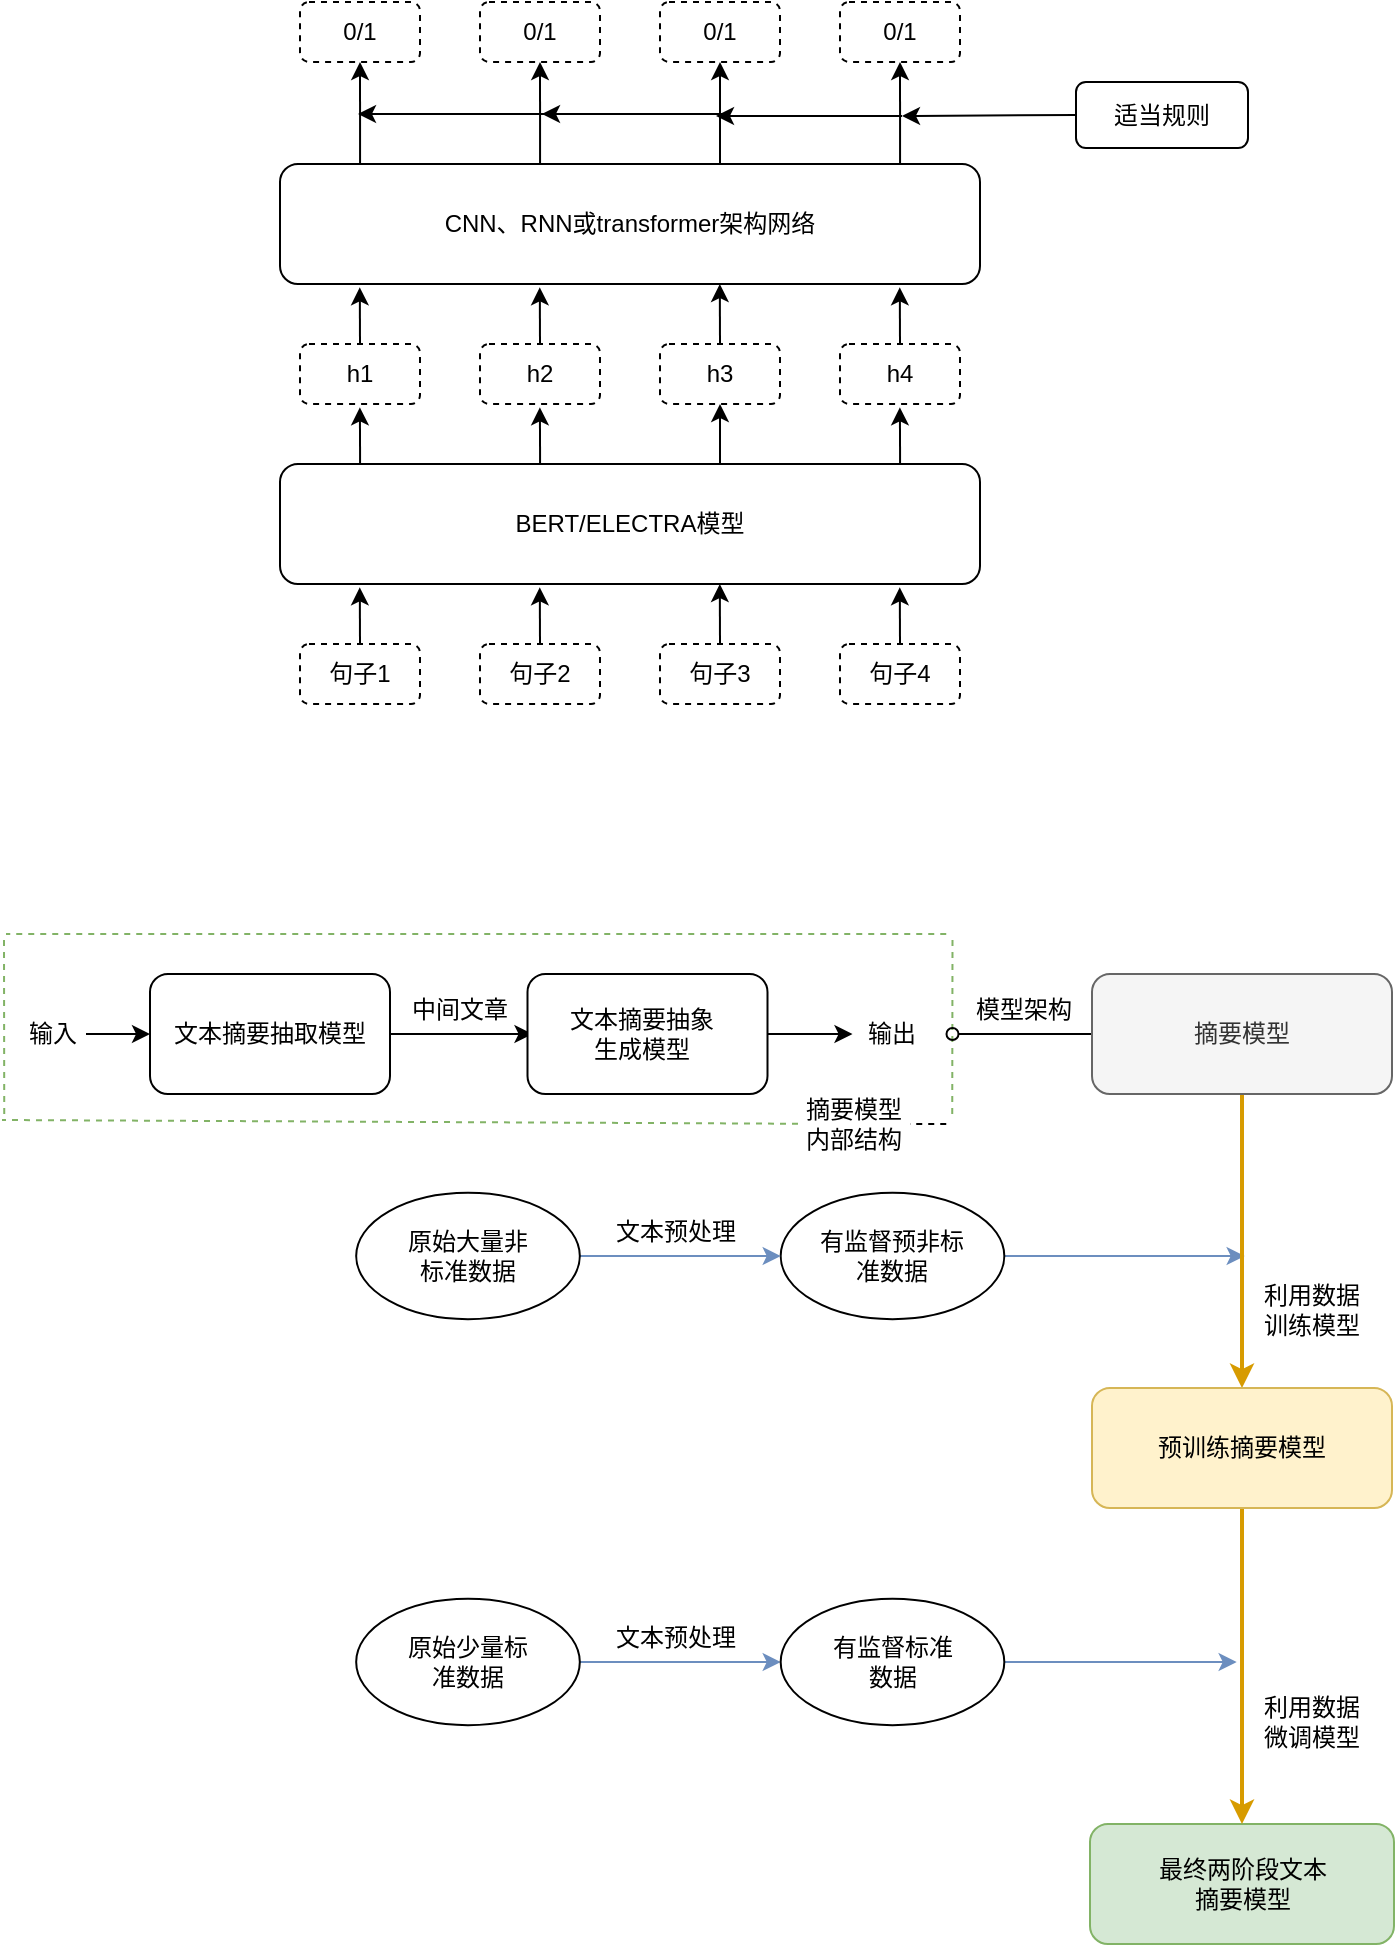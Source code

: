 <mxfile version="20.6.2" type="github">
  <diagram id="DylYnQjOaM4mkceM2j5T" name="第 1 页">
    <mxGraphModel dx="1162" dy="773" grid="0" gridSize="10" guides="1" tooltips="1" connect="1" arrows="1" fold="1" page="1" pageScale="1" pageWidth="827" pageHeight="1169" math="0" shadow="0">
      <root>
        <mxCell id="0" />
        <mxCell id="1" parent="0" />
        <mxCell id="D7TorbNY_m7ccGMIV4Rw-81" style="edgeStyle=orthogonalEdgeStyle;rounded=0;orthogonalLoop=1;jettySize=auto;html=1;entryX=0;entryY=0.5;entryDx=0;entryDy=0;fillColor=#dae8fc;strokeColor=#6c8ebf;" edge="1" parent="1" source="D7TorbNY_m7ccGMIV4Rw-78" target="D7TorbNY_m7ccGMIV4Rw-76">
          <mxGeometry relative="1" as="geometry" />
        </mxCell>
        <mxCell id="D7TorbNY_m7ccGMIV4Rw-78" value="" style="ellipse;whiteSpace=wrap;html=1;rounded=0;strokeColor=default;strokeWidth=1;" vertex="1" parent="1">
          <mxGeometry x="226.09" y="863.38" width="111.82" height="63.25" as="geometry" />
        </mxCell>
        <mxCell id="D7TorbNY_m7ccGMIV4Rw-82" style="edgeStyle=orthogonalEdgeStyle;rounded=0;orthogonalLoop=1;jettySize=auto;html=1;fillColor=#dae8fc;strokeColor=#6c8ebf;" edge="1" parent="1" source="D7TorbNY_m7ccGMIV4Rw-76">
          <mxGeometry relative="1" as="geometry">
            <mxPoint x="666.333" y="894.995" as="targetPoint" />
          </mxGeometry>
        </mxCell>
        <mxCell id="D7TorbNY_m7ccGMIV4Rw-76" value="" style="ellipse;whiteSpace=wrap;html=1;rounded=0;strokeColor=default;strokeWidth=1;" vertex="1" parent="1">
          <mxGeometry x="438.34" y="863.37" width="111.82" height="63.25" as="geometry" />
        </mxCell>
        <mxCell id="D7TorbNY_m7ccGMIV4Rw-80" style="edgeStyle=orthogonalEdgeStyle;rounded=0;orthogonalLoop=1;jettySize=auto;html=1;fillColor=#dae8fc;strokeColor=#6c8ebf;" edge="1" parent="1" source="D7TorbNY_m7ccGMIV4Rw-77">
          <mxGeometry relative="1" as="geometry">
            <mxPoint x="670.333" y="691.995" as="targetPoint" />
          </mxGeometry>
        </mxCell>
        <mxCell id="D7TorbNY_m7ccGMIV4Rw-77" value="" style="ellipse;whiteSpace=wrap;html=1;rounded=0;strokeColor=default;strokeWidth=1;" vertex="1" parent="1">
          <mxGeometry x="438.34" y="660.37" width="111.82" height="63.25" as="geometry" />
        </mxCell>
        <mxCell id="D7TorbNY_m7ccGMIV4Rw-79" style="edgeStyle=orthogonalEdgeStyle;rounded=0;orthogonalLoop=1;jettySize=auto;html=1;entryX=0;entryY=0.5;entryDx=0;entryDy=0;fillColor=#dae8fc;strokeColor=#6c8ebf;" edge="1" parent="1" source="D7TorbNY_m7ccGMIV4Rw-75" target="D7TorbNY_m7ccGMIV4Rw-77">
          <mxGeometry relative="1" as="geometry" />
        </mxCell>
        <mxCell id="D7TorbNY_m7ccGMIV4Rw-75" value="" style="ellipse;whiteSpace=wrap;html=1;rounded=0;strokeColor=default;strokeWidth=1;" vertex="1" parent="1">
          <mxGeometry x="226.09" y="660.38" width="111.82" height="63.25" as="geometry" />
        </mxCell>
        <mxCell id="D7TorbNY_m7ccGMIV4Rw-29" value="输入" style="text;html=1;strokeColor=none;fillColor=none;align=center;verticalAlign=middle;whiteSpace=wrap;rounded=0;" vertex="1" parent="1">
          <mxGeometry x="58" y="566" width="33" height="30" as="geometry" />
        </mxCell>
        <mxCell id="PNbQO5fA-VHTfyRlcOsc-1" value="BERT/ELECTRA模型" style="rounded=1;whiteSpace=wrap;html=1;" parent="1" vertex="1">
          <mxGeometry x="188" y="296" width="350" height="60" as="geometry" />
        </mxCell>
        <mxCell id="PNbQO5fA-VHTfyRlcOsc-2" value="CNN、RNN或transformer架构网络" style="rounded=1;whiteSpace=wrap;html=1;" parent="1" vertex="1">
          <mxGeometry x="188" y="146" width="350" height="60" as="geometry" />
        </mxCell>
        <mxCell id="PNbQO5fA-VHTfyRlcOsc-4" value="句子1" style="text;html=1;strokeColor=default;fillColor=none;align=center;verticalAlign=middle;whiteSpace=wrap;rounded=1;dashed=1;" parent="1" vertex="1">
          <mxGeometry x="198" y="386" width="60" height="30" as="geometry" />
        </mxCell>
        <mxCell id="PNbQO5fA-VHTfyRlcOsc-9" value="" style="endArrow=classic;html=1;rounded=0;exitX=0.5;exitY=0;exitDx=0;exitDy=0;entryX=0.114;entryY=1.028;entryDx=0;entryDy=0;entryPerimeter=0;" parent="1" source="PNbQO5fA-VHTfyRlcOsc-4" target="PNbQO5fA-VHTfyRlcOsc-1" edge="1">
          <mxGeometry width="50" height="50" relative="1" as="geometry">
            <mxPoint x="388" y="356" as="sourcePoint" />
            <mxPoint x="438" y="306" as="targetPoint" />
          </mxGeometry>
        </mxCell>
        <mxCell id="PNbQO5fA-VHTfyRlcOsc-20" value="句子2" style="text;html=1;strokeColor=default;fillColor=none;align=center;verticalAlign=middle;whiteSpace=wrap;rounded=1;dashed=1;" parent="1" vertex="1">
          <mxGeometry x="288" y="386" width="60" height="30" as="geometry" />
        </mxCell>
        <mxCell id="PNbQO5fA-VHTfyRlcOsc-21" value="" style="endArrow=classic;html=1;rounded=0;exitX=0.5;exitY=0;exitDx=0;exitDy=0;entryX=0.114;entryY=1.028;entryDx=0;entryDy=0;entryPerimeter=0;" parent="1" source="PNbQO5fA-VHTfyRlcOsc-20" edge="1">
          <mxGeometry width="50" height="50" relative="1" as="geometry">
            <mxPoint x="478" y="356" as="sourcePoint" />
            <mxPoint x="317.9" y="357.68" as="targetPoint" />
          </mxGeometry>
        </mxCell>
        <mxCell id="PNbQO5fA-VHTfyRlcOsc-22" value="句子3" style="text;html=1;strokeColor=default;fillColor=none;align=center;verticalAlign=middle;whiteSpace=wrap;rounded=1;dashed=1;" parent="1" vertex="1">
          <mxGeometry x="378" y="386" width="60" height="30" as="geometry" />
        </mxCell>
        <mxCell id="PNbQO5fA-VHTfyRlcOsc-23" value="" style="endArrow=classic;html=1;rounded=0;exitX=0.5;exitY=0;exitDx=0;exitDy=0;entryX=0.114;entryY=1.028;entryDx=0;entryDy=0;entryPerimeter=0;" parent="1" source="PNbQO5fA-VHTfyRlcOsc-22" edge="1">
          <mxGeometry width="50" height="50" relative="1" as="geometry">
            <mxPoint x="568" y="354.32" as="sourcePoint" />
            <mxPoint x="407.9" y="356.0" as="targetPoint" />
          </mxGeometry>
        </mxCell>
        <mxCell id="PNbQO5fA-VHTfyRlcOsc-24" value="句子4" style="text;html=1;strokeColor=default;fillColor=none;align=center;verticalAlign=middle;whiteSpace=wrap;rounded=1;dashed=1;" parent="1" vertex="1">
          <mxGeometry x="468" y="386" width="60" height="30" as="geometry" />
        </mxCell>
        <mxCell id="PNbQO5fA-VHTfyRlcOsc-25" value="" style="endArrow=classic;html=1;rounded=0;exitX=0.5;exitY=0;exitDx=0;exitDy=0;entryX=0.114;entryY=1.028;entryDx=0;entryDy=0;entryPerimeter=0;" parent="1" source="PNbQO5fA-VHTfyRlcOsc-24" edge="1">
          <mxGeometry width="50" height="50" relative="1" as="geometry">
            <mxPoint x="658" y="356" as="sourcePoint" />
            <mxPoint x="497.9" y="357.68" as="targetPoint" />
          </mxGeometry>
        </mxCell>
        <mxCell id="PNbQO5fA-VHTfyRlcOsc-26" value="h1" style="text;html=1;strokeColor=default;fillColor=none;align=center;verticalAlign=middle;whiteSpace=wrap;rounded=1;dashed=1;" parent="1" vertex="1">
          <mxGeometry x="198" y="236" width="60" height="30" as="geometry" />
        </mxCell>
        <mxCell id="PNbQO5fA-VHTfyRlcOsc-27" value="" style="endArrow=classic;html=1;rounded=0;exitX=0.5;exitY=0;exitDx=0;exitDy=0;entryX=0.114;entryY=1.028;entryDx=0;entryDy=0;entryPerimeter=0;" parent="1" source="PNbQO5fA-VHTfyRlcOsc-26" edge="1">
          <mxGeometry width="50" height="50" relative="1" as="geometry">
            <mxPoint x="388" y="206" as="sourcePoint" />
            <mxPoint x="227.9" y="207.68" as="targetPoint" />
          </mxGeometry>
        </mxCell>
        <mxCell id="PNbQO5fA-VHTfyRlcOsc-28" value="h2" style="text;html=1;strokeColor=default;fillColor=none;align=center;verticalAlign=middle;whiteSpace=wrap;rounded=1;dashed=1;" parent="1" vertex="1">
          <mxGeometry x="288" y="236" width="60" height="30" as="geometry" />
        </mxCell>
        <mxCell id="PNbQO5fA-VHTfyRlcOsc-29" value="" style="endArrow=classic;html=1;rounded=0;exitX=0.5;exitY=0;exitDx=0;exitDy=0;entryX=0.114;entryY=1.028;entryDx=0;entryDy=0;entryPerimeter=0;" parent="1" source="PNbQO5fA-VHTfyRlcOsc-28" edge="1">
          <mxGeometry width="50" height="50" relative="1" as="geometry">
            <mxPoint x="478" y="206" as="sourcePoint" />
            <mxPoint x="317.9" y="207.68" as="targetPoint" />
          </mxGeometry>
        </mxCell>
        <mxCell id="PNbQO5fA-VHTfyRlcOsc-30" value="h3" style="text;html=1;strokeColor=default;fillColor=none;align=center;verticalAlign=middle;whiteSpace=wrap;rounded=1;dashed=1;" parent="1" vertex="1">
          <mxGeometry x="378" y="236" width="60" height="30" as="geometry" />
        </mxCell>
        <mxCell id="PNbQO5fA-VHTfyRlcOsc-31" value="" style="endArrow=classic;html=1;rounded=0;exitX=0.5;exitY=0;exitDx=0;exitDy=0;entryX=0.114;entryY=1.028;entryDx=0;entryDy=0;entryPerimeter=0;" parent="1" source="PNbQO5fA-VHTfyRlcOsc-30" edge="1">
          <mxGeometry width="50" height="50" relative="1" as="geometry">
            <mxPoint x="568" y="204.32" as="sourcePoint" />
            <mxPoint x="407.9" y="206" as="targetPoint" />
          </mxGeometry>
        </mxCell>
        <mxCell id="PNbQO5fA-VHTfyRlcOsc-32" value="h4" style="text;html=1;strokeColor=default;fillColor=none;align=center;verticalAlign=middle;whiteSpace=wrap;rounded=1;dashed=1;" parent="1" vertex="1">
          <mxGeometry x="468" y="236" width="60" height="30" as="geometry" />
        </mxCell>
        <mxCell id="PNbQO5fA-VHTfyRlcOsc-33" value="" style="endArrow=classic;html=1;rounded=0;exitX=0.5;exitY=0;exitDx=0;exitDy=0;entryX=0.114;entryY=1.028;entryDx=0;entryDy=0;entryPerimeter=0;" parent="1" source="PNbQO5fA-VHTfyRlcOsc-32" edge="1">
          <mxGeometry width="50" height="50" relative="1" as="geometry">
            <mxPoint x="658" y="206" as="sourcePoint" />
            <mxPoint x="497.9" y="207.68" as="targetPoint" />
          </mxGeometry>
        </mxCell>
        <mxCell id="PNbQO5fA-VHTfyRlcOsc-34" value="" style="endArrow=classic;html=1;rounded=0;exitX=0.5;exitY=0;exitDx=0;exitDy=0;entryX=0.114;entryY=1.028;entryDx=0;entryDy=0;entryPerimeter=0;" parent="1" edge="1">
          <mxGeometry width="50" height="50" relative="1" as="geometry">
            <mxPoint x="228.05" y="296" as="sourcePoint" />
            <mxPoint x="227.95" y="267.68" as="targetPoint" />
          </mxGeometry>
        </mxCell>
        <mxCell id="PNbQO5fA-VHTfyRlcOsc-35" value="" style="endArrow=classic;html=1;rounded=0;exitX=0.5;exitY=0;exitDx=0;exitDy=0;entryX=0.114;entryY=1.028;entryDx=0;entryDy=0;entryPerimeter=0;" parent="1" edge="1">
          <mxGeometry width="50" height="50" relative="1" as="geometry">
            <mxPoint x="318.05" y="296" as="sourcePoint" />
            <mxPoint x="317.95" y="267.68" as="targetPoint" />
          </mxGeometry>
        </mxCell>
        <mxCell id="PNbQO5fA-VHTfyRlcOsc-36" value="" style="endArrow=classic;html=1;rounded=0;" parent="1" edge="1">
          <mxGeometry width="50" height="50" relative="1" as="geometry">
            <mxPoint x="408" y="296" as="sourcePoint" />
            <mxPoint x="408" y="266" as="targetPoint" />
          </mxGeometry>
        </mxCell>
        <mxCell id="PNbQO5fA-VHTfyRlcOsc-37" value="" style="endArrow=classic;html=1;rounded=0;exitX=0.5;exitY=0;exitDx=0;exitDy=0;entryX=0.114;entryY=1.028;entryDx=0;entryDy=0;entryPerimeter=0;" parent="1" edge="1">
          <mxGeometry width="50" height="50" relative="1" as="geometry">
            <mxPoint x="498.05" y="296" as="sourcePoint" />
            <mxPoint x="497.95" y="267.68" as="targetPoint" />
          </mxGeometry>
        </mxCell>
        <mxCell id="PNbQO5fA-VHTfyRlcOsc-48" value="0/1" style="text;html=1;strokeColor=default;fillColor=none;align=center;verticalAlign=middle;whiteSpace=wrap;rounded=1;dashed=1;" parent="1" vertex="1">
          <mxGeometry x="198" y="65" width="60" height="30" as="geometry" />
        </mxCell>
        <mxCell id="PNbQO5fA-VHTfyRlcOsc-49" value="0/1" style="text;html=1;strokeColor=default;fillColor=none;align=center;verticalAlign=middle;whiteSpace=wrap;rounded=1;dashed=1;" parent="1" vertex="1">
          <mxGeometry x="288" y="65" width="60" height="30" as="geometry" />
        </mxCell>
        <mxCell id="PNbQO5fA-VHTfyRlcOsc-50" value="0/1" style="text;html=1;strokeColor=default;fillColor=none;align=center;verticalAlign=middle;whiteSpace=wrap;rounded=1;dashed=1;" parent="1" vertex="1">
          <mxGeometry x="378" y="65" width="60" height="30" as="geometry" />
        </mxCell>
        <mxCell id="PNbQO5fA-VHTfyRlcOsc-51" value="0/1" style="text;html=1;strokeColor=default;fillColor=none;align=center;verticalAlign=middle;whiteSpace=wrap;rounded=1;dashed=1;" parent="1" vertex="1">
          <mxGeometry x="468" y="65" width="60" height="30" as="geometry" />
        </mxCell>
        <mxCell id="PNbQO5fA-VHTfyRlcOsc-52" value="" style="endArrow=classic;html=1;rounded=0;exitX=0.5;exitY=0;exitDx=0;exitDy=0;entryX=0.5;entryY=1;entryDx=0;entryDy=0;" parent="1" edge="1" target="PNbQO5fA-VHTfyRlcOsc-48">
          <mxGeometry width="50" height="50" relative="1" as="geometry">
            <mxPoint x="228.05" y="146" as="sourcePoint" />
            <mxPoint x="227.95" y="117.68" as="targetPoint" />
          </mxGeometry>
        </mxCell>
        <mxCell id="PNbQO5fA-VHTfyRlcOsc-53" value="" style="endArrow=classic;html=1;rounded=0;exitX=0.5;exitY=0;exitDx=0;exitDy=0;entryX=0.5;entryY=1;entryDx=0;entryDy=0;" parent="1" edge="1" target="PNbQO5fA-VHTfyRlcOsc-49">
          <mxGeometry width="50" height="50" relative="1" as="geometry">
            <mxPoint x="318.05" y="146" as="sourcePoint" />
            <mxPoint x="317.95" y="117.68" as="targetPoint" />
          </mxGeometry>
        </mxCell>
        <mxCell id="PNbQO5fA-VHTfyRlcOsc-54" value="" style="endArrow=classic;html=1;rounded=0;entryX=0.5;entryY=1;entryDx=0;entryDy=0;" parent="1" edge="1" target="PNbQO5fA-VHTfyRlcOsc-50">
          <mxGeometry width="50" height="50" relative="1" as="geometry">
            <mxPoint x="408" y="146" as="sourcePoint" />
            <mxPoint x="404" y="110" as="targetPoint" />
          </mxGeometry>
        </mxCell>
        <mxCell id="PNbQO5fA-VHTfyRlcOsc-55" value="" style="endArrow=classic;html=1;rounded=0;exitX=0.5;exitY=0;exitDx=0;exitDy=0;entryX=0.5;entryY=1;entryDx=0;entryDy=0;" parent="1" edge="1" target="PNbQO5fA-VHTfyRlcOsc-51">
          <mxGeometry width="50" height="50" relative="1" as="geometry">
            <mxPoint x="498.05" y="146" as="sourcePoint" />
            <mxPoint x="497.95" y="117.68" as="targetPoint" />
          </mxGeometry>
        </mxCell>
        <mxCell id="D7TorbNY_m7ccGMIV4Rw-1" value="适当规则" style="rounded=1;whiteSpace=wrap;html=1;" vertex="1" parent="1">
          <mxGeometry x="586" y="105" width="86" height="33" as="geometry" />
        </mxCell>
        <mxCell id="D7TorbNY_m7ccGMIV4Rw-2" value="" style="endArrow=classic;html=1;rounded=0;exitX=0;exitY=0.5;exitDx=0;exitDy=0;" edge="1" parent="1" source="D7TorbNY_m7ccGMIV4Rw-1">
          <mxGeometry width="50" height="50" relative="1" as="geometry">
            <mxPoint x="385" y="359" as="sourcePoint" />
            <mxPoint x="499" y="122" as="targetPoint" />
          </mxGeometry>
        </mxCell>
        <mxCell id="D7TorbNY_m7ccGMIV4Rw-3" value="" style="endArrow=classic;html=1;rounded=0;" edge="1" parent="1">
          <mxGeometry width="50" height="50" relative="1" as="geometry">
            <mxPoint x="499" y="122" as="sourcePoint" />
            <mxPoint x="406" y="122" as="targetPoint" />
          </mxGeometry>
        </mxCell>
        <mxCell id="D7TorbNY_m7ccGMIV4Rw-4" value="" style="endArrow=classic;html=1;rounded=0;" edge="1" parent="1">
          <mxGeometry width="50" height="50" relative="1" as="geometry">
            <mxPoint x="412" y="121" as="sourcePoint" />
            <mxPoint x="319" y="121" as="targetPoint" />
          </mxGeometry>
        </mxCell>
        <mxCell id="D7TorbNY_m7ccGMIV4Rw-5" value="" style="endArrow=classic;html=1;rounded=0;" edge="1" parent="1">
          <mxGeometry width="50" height="50" relative="1" as="geometry">
            <mxPoint x="320" y="121" as="sourcePoint" />
            <mxPoint x="227" y="121" as="targetPoint" />
          </mxGeometry>
        </mxCell>
        <mxCell id="D7TorbNY_m7ccGMIV4Rw-10" value="" style="rounded=1;whiteSpace=wrap;html=1;fillColor=#d5e8d4;strokeColor=#82b366;" vertex="1" parent="1">
          <mxGeometry x="593" y="976" width="152" height="60" as="geometry" />
        </mxCell>
        <mxCell id="D7TorbNY_m7ccGMIV4Rw-15" style="edgeStyle=orthogonalEdgeStyle;rounded=0;orthogonalLoop=1;jettySize=auto;html=1;entryX=0;entryY=0.5;entryDx=0;entryDy=0;" edge="1" parent="1" source="D7TorbNY_m7ccGMIV4Rw-16" target="D7TorbNY_m7ccGMIV4Rw-25">
          <mxGeometry relative="1" as="geometry" />
        </mxCell>
        <mxCell id="D7TorbNY_m7ccGMIV4Rw-16" value="" style="rounded=1;whiteSpace=wrap;html=1;" vertex="1" parent="1">
          <mxGeometry x="123" y="551" width="120" height="60" as="geometry" />
        </mxCell>
        <mxCell id="D7TorbNY_m7ccGMIV4Rw-17" value="文本摘要抽取模型" style="text;html=1;strokeColor=none;fillColor=none;align=center;verticalAlign=middle;whiteSpace=wrap;rounded=0;" vertex="1" parent="1">
          <mxGeometry x="128" y="566" width="110" height="30" as="geometry" />
        </mxCell>
        <mxCell id="D7TorbNY_m7ccGMIV4Rw-18" value="有监督预非标准数据" style="text;html=1;strokeColor=none;fillColor=none;align=center;verticalAlign=middle;whiteSpace=wrap;rounded=0;" vertex="1" parent="1">
          <mxGeometry x="454.25" y="677" width="80" height="30" as="geometry" />
        </mxCell>
        <mxCell id="D7TorbNY_m7ccGMIV4Rw-21" value="最终两阶段文本摘要模型" style="text;html=1;strokeColor=none;fillColor=none;align=center;verticalAlign=middle;whiteSpace=wrap;rounded=0;" vertex="1" parent="1">
          <mxGeometry x="622.75" y="991" width="92.5" height="30" as="geometry" />
        </mxCell>
        <mxCell id="D7TorbNY_m7ccGMIV4Rw-23" value="利用数据训练模型" style="text;html=1;strokeColor=none;fillColor=none;align=center;verticalAlign=middle;whiteSpace=wrap;rounded=0;" vertex="1" parent="1">
          <mxGeometry x="674" y="704" width="60" height="30" as="geometry" />
        </mxCell>
        <mxCell id="D7TorbNY_m7ccGMIV4Rw-24" value="" style="rounded=1;whiteSpace=wrap;html=1;" vertex="1" parent="1">
          <mxGeometry x="311.75" y="551" width="120" height="60" as="geometry" />
        </mxCell>
        <mxCell id="D7TorbNY_m7ccGMIV4Rw-25" value="文本摘要抽象&lt;br&gt;生成模型" style="text;html=1;strokeColor=none;fillColor=none;align=center;verticalAlign=middle;whiteSpace=wrap;rounded=0;" vertex="1" parent="1">
          <mxGeometry x="314.25" y="566" width="110" height="30" as="geometry" />
        </mxCell>
        <mxCell id="D7TorbNY_m7ccGMIV4Rw-27" value="" style="endArrow=classic;html=1;rounded=0;startArrow=none;" edge="1" parent="1" target="D7TorbNY_m7ccGMIV4Rw-25">
          <mxGeometry width="50" height="50" relative="1" as="geometry">
            <mxPoint x="314.25" y="574.529" as="sourcePoint" />
            <mxPoint x="314.25" y="580" as="targetPoint" />
          </mxGeometry>
        </mxCell>
        <mxCell id="D7TorbNY_m7ccGMIV4Rw-28" value="" style="endArrow=classic;html=1;rounded=0;exitX=1;exitY=0.5;exitDx=0;exitDy=0;" edge="1" parent="1" source="D7TorbNY_m7ccGMIV4Rw-24">
          <mxGeometry width="50" height="50" relative="1" as="geometry">
            <mxPoint x="94.25" y="591" as="sourcePoint" />
            <mxPoint x="474.25" y="581" as="targetPoint" />
          </mxGeometry>
        </mxCell>
        <mxCell id="D7TorbNY_m7ccGMIV4Rw-30" value="输出" style="text;html=1;strokeColor=none;fillColor=none;align=center;verticalAlign=middle;whiteSpace=wrap;rounded=0;" vertex="1" parent="1">
          <mxGeometry x="464.25" y="566" width="60" height="30" as="geometry" />
        </mxCell>
        <mxCell id="D7TorbNY_m7ccGMIV4Rw-31" value="中间文章" style="text;html=1;strokeColor=none;fillColor=none;align=center;verticalAlign=middle;whiteSpace=wrap;rounded=0;" vertex="1" parent="1">
          <mxGeometry x="248" y="554" width="60" height="30" as="geometry" />
        </mxCell>
        <mxCell id="D7TorbNY_m7ccGMIV4Rw-32" value="" style="endArrow=none;dashed=1;html=1;rounded=0;fillColor=#d5e8d4;strokeColor=#82b366;" edge="1" parent="1">
          <mxGeometry width="50" height="50" relative="1" as="geometry">
            <mxPoint x="50.12" y="621" as="sourcePoint" />
            <mxPoint x="50" y="533.5" as="targetPoint" />
          </mxGeometry>
        </mxCell>
        <mxCell id="D7TorbNY_m7ccGMIV4Rw-33" value="" style="endArrow=none;dashed=1;html=1;rounded=0;fillColor=#d5e8d4;strokeColor=#82b366;" edge="1" parent="1">
          <mxGeometry width="50" height="50" relative="1" as="geometry">
            <mxPoint x="524.12" y="621" as="sourcePoint" />
            <mxPoint x="524.25" y="533.5" as="targetPoint" />
          </mxGeometry>
        </mxCell>
        <mxCell id="D7TorbNY_m7ccGMIV4Rw-34" value="" style="endArrow=none;dashed=1;html=1;rounded=0;startArrow=none;fillColor=#d5e8d4;strokeColor=#82b366;" edge="1" parent="1" source="D7TorbNY_m7ccGMIV4Rw-36">
          <mxGeometry width="50" height="50" relative="1" as="geometry">
            <mxPoint x="521.12" y="631" as="sourcePoint" />
            <mxPoint x="49" y="624" as="targetPoint" />
          </mxGeometry>
        </mxCell>
        <mxCell id="D7TorbNY_m7ccGMIV4Rw-35" value="" style="endArrow=none;dashed=1;html=1;rounded=0;fillColor=#d5e8d4;strokeColor=#82b366;" edge="1" parent="1">
          <mxGeometry width="50" height="50" relative="1" as="geometry">
            <mxPoint x="521.12" y="531" as="sourcePoint" />
            <mxPoint x="51" y="531" as="targetPoint" />
          </mxGeometry>
        </mxCell>
        <mxCell id="D7TorbNY_m7ccGMIV4Rw-36" value="摘要模型内部结构" style="text;html=1;strokeColor=none;fillColor=none;align=center;verticalAlign=middle;whiteSpace=wrap;rounded=0;" vertex="1" parent="1">
          <mxGeometry x="447" y="611" width="56" height="30" as="geometry" />
        </mxCell>
        <mxCell id="D7TorbNY_m7ccGMIV4Rw-37" value="" style="endArrow=none;dashed=1;html=1;rounded=0;" edge="1" parent="1" target="D7TorbNY_m7ccGMIV4Rw-36">
          <mxGeometry width="50" height="50" relative="1" as="geometry">
            <mxPoint x="521.12" y="626" as="sourcePoint" />
            <mxPoint x="21.12" y="631" as="targetPoint" />
          </mxGeometry>
        </mxCell>
        <mxCell id="D7TorbNY_m7ccGMIV4Rw-41" value="有监督标准数据" style="text;html=1;strokeColor=none;fillColor=none;align=center;verticalAlign=middle;whiteSpace=wrap;rounded=0;" vertex="1" parent="1">
          <mxGeometry x="458.75" y="879.99" width="71" height="30" as="geometry" />
        </mxCell>
        <mxCell id="D7TorbNY_m7ccGMIV4Rw-42" value="利用数据微调模型" style="text;html=1;strokeColor=none;fillColor=none;align=center;verticalAlign=middle;whiteSpace=wrap;rounded=0;" vertex="1" parent="1">
          <mxGeometry x="674" y="910" width="60" height="30" as="geometry" />
        </mxCell>
        <mxCell id="D7TorbNY_m7ccGMIV4Rw-49" value="文本预处理" style="text;html=1;strokeColor=none;fillColor=none;align=center;verticalAlign=middle;whiteSpace=wrap;rounded=0;" vertex="1" parent="1">
          <mxGeometry x="351" y="868" width="70" height="30" as="geometry" />
        </mxCell>
        <mxCell id="D7TorbNY_m7ccGMIV4Rw-52" value="文本预处理" style="text;html=1;strokeColor=none;fillColor=none;align=center;verticalAlign=middle;whiteSpace=wrap;rounded=0;" vertex="1" parent="1">
          <mxGeometry x="351" y="665" width="70" height="30" as="geometry" />
        </mxCell>
        <mxCell id="D7TorbNY_m7ccGMIV4Rw-73" style="edgeStyle=orthogonalEdgeStyle;rounded=0;orthogonalLoop=1;jettySize=auto;html=1;entryX=0.5;entryY=0;entryDx=0;entryDy=0;strokeWidth=2;fillColor=#ffe6cc;strokeColor=#d79b00;" edge="1" parent="1" source="D7TorbNY_m7ccGMIV4Rw-55" target="D7TorbNY_m7ccGMIV4Rw-66">
          <mxGeometry relative="1" as="geometry" />
        </mxCell>
        <mxCell id="D7TorbNY_m7ccGMIV4Rw-83" style="edgeStyle=orthogonalEdgeStyle;rounded=1;orthogonalLoop=1;jettySize=auto;html=1;entryX=1;entryY=0.5;entryDx=0;entryDy=0;endArrow=oval;endFill=0;" edge="1" parent="1" source="D7TorbNY_m7ccGMIV4Rw-55" target="D7TorbNY_m7ccGMIV4Rw-30">
          <mxGeometry relative="1" as="geometry" />
        </mxCell>
        <mxCell id="D7TorbNY_m7ccGMIV4Rw-55" value="摘要模型" style="rounded=1;whiteSpace=wrap;html=1;fillColor=#f5f5f5;fontColor=#333333;strokeColor=#666666;" vertex="1" parent="1">
          <mxGeometry x="594" y="551" width="150" height="60" as="geometry" />
        </mxCell>
        <mxCell id="D7TorbNY_m7ccGMIV4Rw-26" value="" style="endArrow=classic;html=1;rounded=0;exitX=1;exitY=0.5;exitDx=0;exitDy=0;" edge="1" parent="1" source="D7TorbNY_m7ccGMIV4Rw-29">
          <mxGeometry width="50" height="50" relative="1" as="geometry">
            <mxPoint x="68" y="581" as="sourcePoint" />
            <mxPoint x="123" y="581" as="targetPoint" />
          </mxGeometry>
        </mxCell>
        <mxCell id="D7TorbNY_m7ccGMIV4Rw-63" value="原始大量非标准数据" style="text;html=1;strokeColor=none;fillColor=none;align=center;verticalAlign=middle;whiteSpace=wrap;rounded=0;" vertex="1" parent="1">
          <mxGeometry x="247" y="677" width="70" height="30" as="geometry" />
        </mxCell>
        <mxCell id="D7TorbNY_m7ccGMIV4Rw-64" value="原始少量标准数据" style="text;html=1;strokeColor=none;fillColor=none;align=center;verticalAlign=middle;whiteSpace=wrap;rounded=0;" vertex="1" parent="1">
          <mxGeometry x="247" y="880" width="70" height="30" as="geometry" />
        </mxCell>
        <mxCell id="D7TorbNY_m7ccGMIV4Rw-74" style="edgeStyle=orthogonalEdgeStyle;rounded=1;orthogonalLoop=1;jettySize=auto;html=1;entryX=0.5;entryY=0;entryDx=0;entryDy=0;strokeWidth=2;fillColor=#ffe6cc;strokeColor=#d79b00;" edge="1" parent="1" source="D7TorbNY_m7ccGMIV4Rw-66" target="D7TorbNY_m7ccGMIV4Rw-10">
          <mxGeometry relative="1" as="geometry" />
        </mxCell>
        <mxCell id="D7TorbNY_m7ccGMIV4Rw-66" value="预训练摘要模型" style="rounded=1;whiteSpace=wrap;html=1;fillColor=#fff2cc;strokeColor=#d6b656;" vertex="1" parent="1">
          <mxGeometry x="594" y="758" width="150" height="60" as="geometry" />
        </mxCell>
        <mxCell id="D7TorbNY_m7ccGMIV4Rw-84" value="模型架构" style="text;html=1;strokeColor=none;fillColor=none;align=center;verticalAlign=middle;whiteSpace=wrap;rounded=0;strokeWidth=1;" vertex="1" parent="1">
          <mxGeometry x="529.75" y="554" width="60" height="30" as="geometry" />
        </mxCell>
      </root>
    </mxGraphModel>
  </diagram>
</mxfile>
